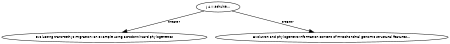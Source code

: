 digraph G {
size="3,3";
node [fontsize=7, fontname="Helvetica"];
edge [fontsize=7, fontname="Helvetica"];
node0 [label="J A II Schulte...", width=0.27433100247,height=0.27433100247];
node1 [label="Evaluating trans-tethys migration: an example using acrodont lizard phylogenetics", width=0.27433100247,height=0.27433100247];
node2 [label="Evolution and phylogenetic information content of mitochondrial genomic structural features...", width=0.27433100247,height=0.27433100247];
node0 -> node1 [label="creator"];
node0 -> node2 [label="creator"];
}

